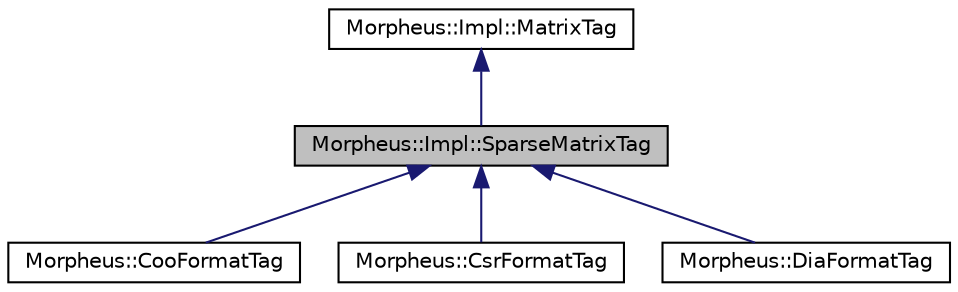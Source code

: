 digraph "Morpheus::Impl::SparseMatrixTag"
{
 // LATEX_PDF_SIZE
  edge [fontname="Helvetica",fontsize="10",labelfontname="Helvetica",labelfontsize="10"];
  node [fontname="Helvetica",fontsize="10",shape=record];
  Node1 [label="Morpheus::Impl::SparseMatrixTag",height=0.2,width=0.4,color="black", fillcolor="grey75", style="filled", fontcolor="black",tooltip="Tag used to mark containers as Sparse Matrices."];
  Node2 -> Node1 [dir="back",color="midnightblue",fontsize="10",style="solid",fontname="Helvetica"];
  Node2 [label="Morpheus::Impl::MatrixTag",height=0.2,width=0.4,color="black", fillcolor="white", style="filled",URL="$structMorpheus_1_1Impl_1_1MatrixTag.html",tooltip="Tag used to mark containers as Matrices."];
  Node1 -> Node3 [dir="back",color="midnightblue",fontsize="10",style="solid",fontname="Helvetica"];
  Node3 [label="Morpheus::CooFormatTag",height=0.2,width=0.4,color="black", fillcolor="white", style="filled",URL="$structMorpheus_1_1CooFormatTag.html",tooltip="Tag used to mark containers as Matrix containers (Sparse) with Coordinate (COO) Storage Format."];
  Node1 -> Node4 [dir="back",color="midnightblue",fontsize="10",style="solid",fontname="Helvetica"];
  Node4 [label="Morpheus::CsrFormatTag",height=0.2,width=0.4,color="black", fillcolor="white", style="filled",URL="$structMorpheus_1_1CsrFormatTag.html",tooltip="Tag used to mark containers as Matrix containers (Sparse) with Compressed Sparse Row (CSR) Storage Fo..."];
  Node1 -> Node5 [dir="back",color="midnightblue",fontsize="10",style="solid",fontname="Helvetica"];
  Node5 [label="Morpheus::DiaFormatTag",height=0.2,width=0.4,color="black", fillcolor="white", style="filled",URL="$structMorpheus_1_1DiaFormatTag.html",tooltip="Tag used to mark containers as Matrix containers (Sparse) with Diagonal (DIA) Storage Format."];
}
